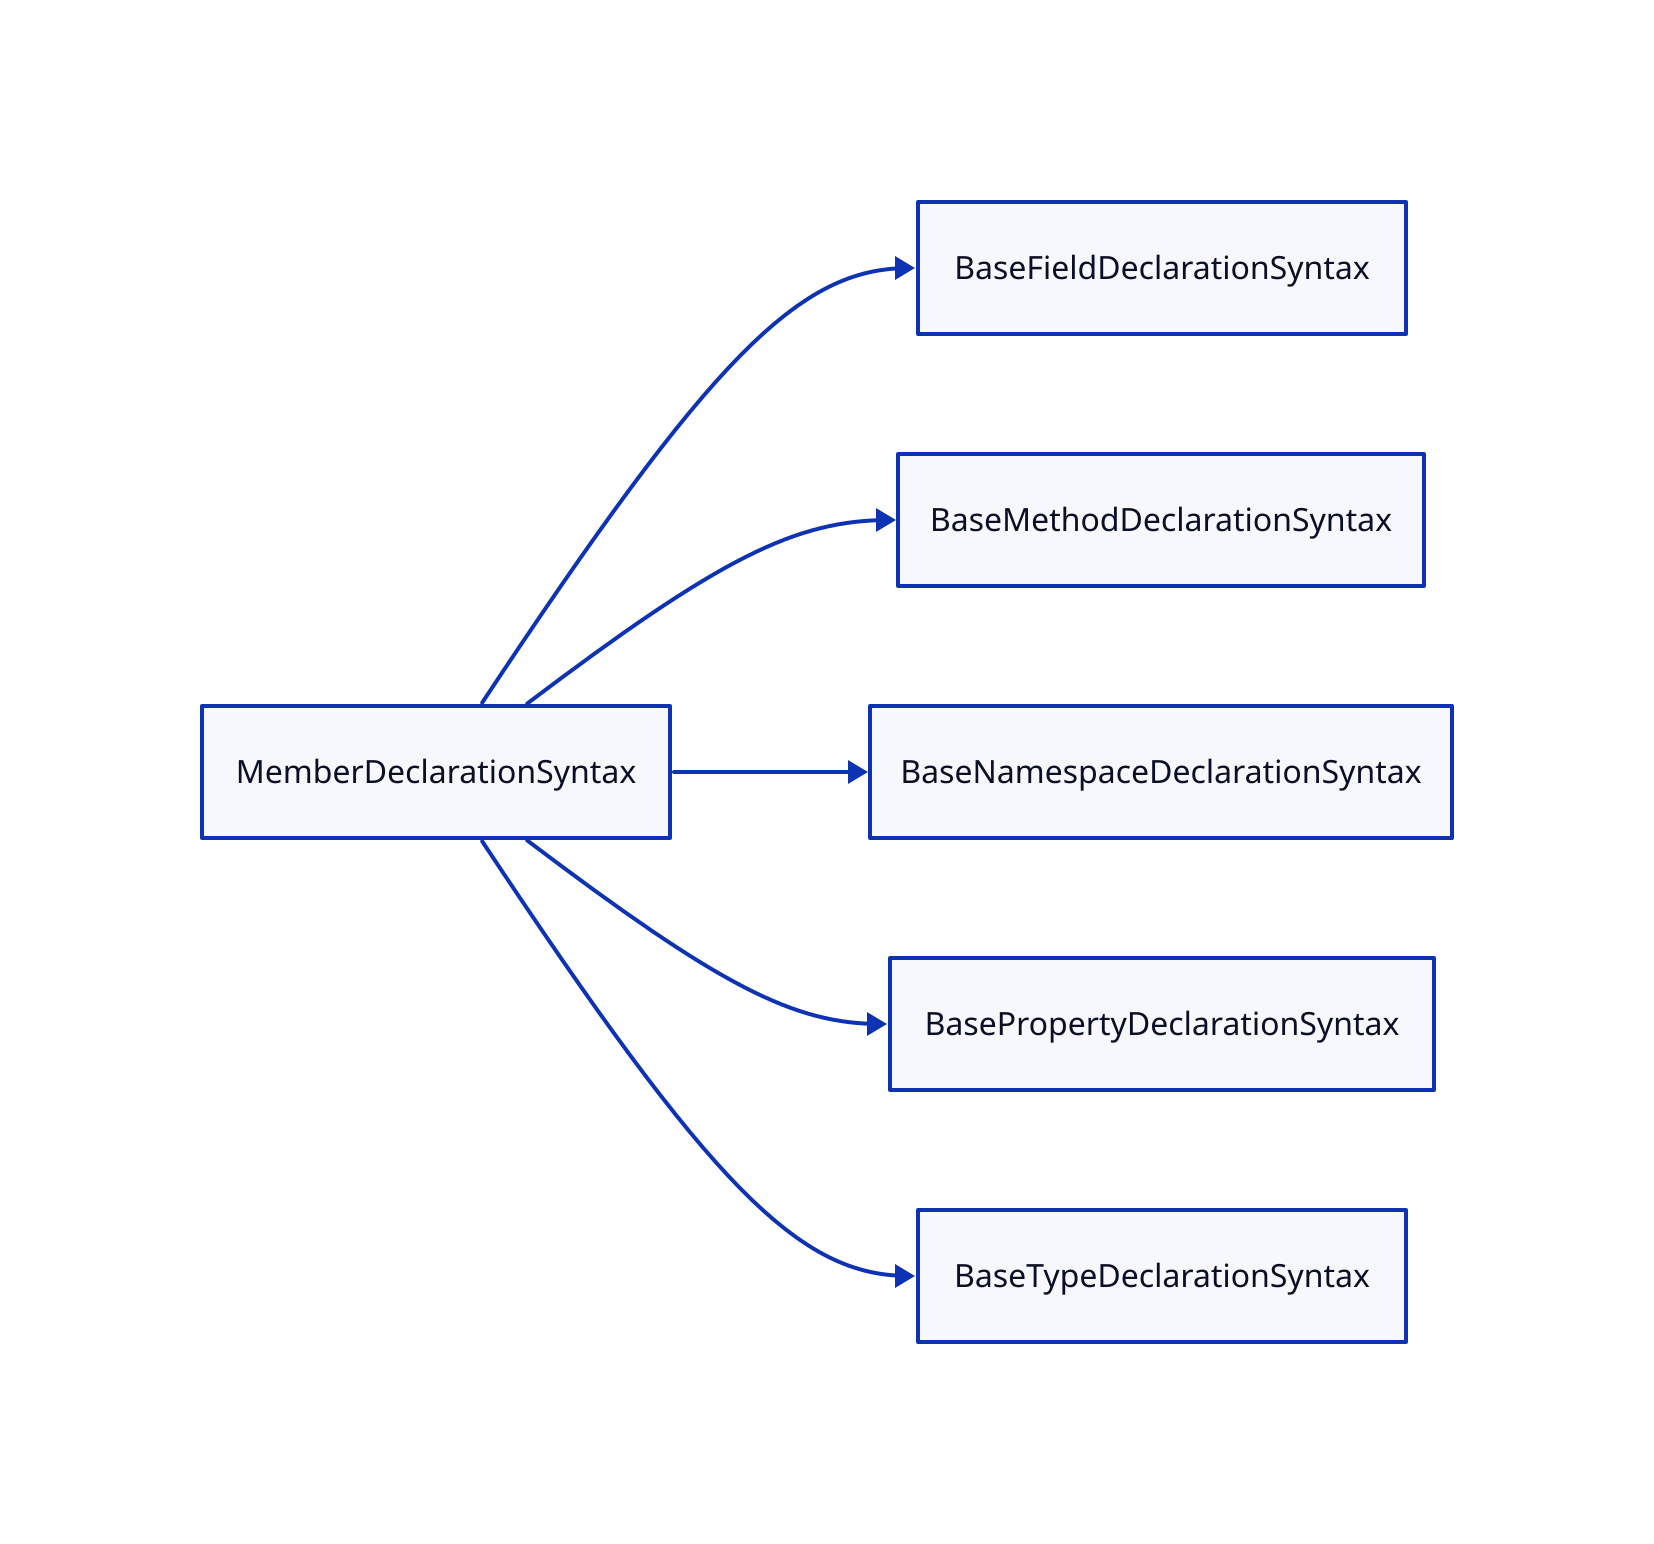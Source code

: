 direction: right

MemberDeclarationSyntax
MemberDeclarationSyntax -> BaseFieldDeclarationSyntax
MemberDeclarationSyntax -> BaseMethodDeclarationSyntax
MemberDeclarationSyntax -> BaseNamespaceDeclarationSyntax
MemberDeclarationSyntax -> BasePropertyDeclarationSyntax
MemberDeclarationSyntax -> BaseTypeDeclarationSyntax